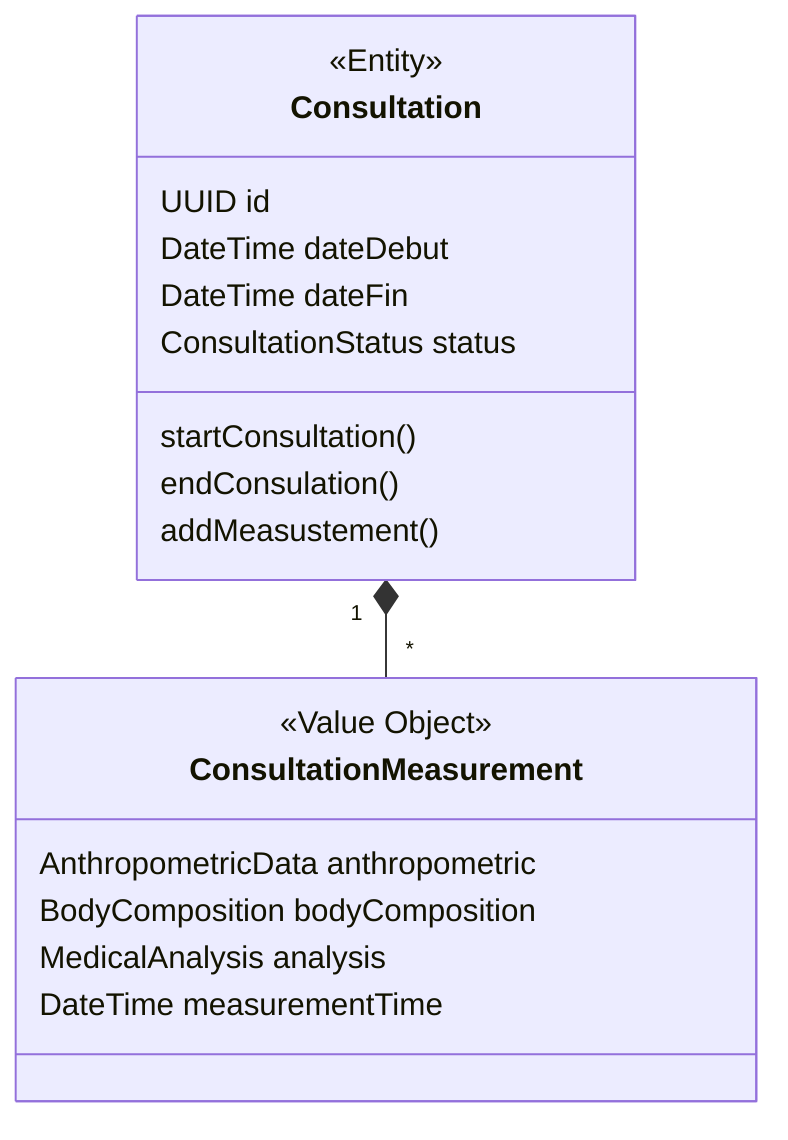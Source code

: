 classDiagram 
 class Consultation {
   <<Entity>>
   UUID id
   DateTime dateDebut
   DateTime dateFin
   ConsultationStatus status 
   startConsultation()
   endConsulation()
   addMeasustement()
 }
 class ConsultationMeasurement {
  <<Value Object>>
  AnthropometricData anthropometric 
  BodyComposition bodyComposition 
  MedicalAnalysis analysis 
  DateTime measurementTime 

 }
 Consultation "1" *-- "*" ConsultationMeasurement